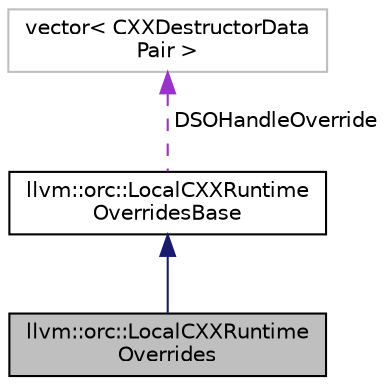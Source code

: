 digraph "llvm::orc::LocalCXXRuntimeOverrides"
{
 // LATEX_PDF_SIZE
  bgcolor="transparent";
  edge [fontname="Helvetica",fontsize="10",labelfontname="Helvetica",labelfontsize="10"];
  node [fontname="Helvetica",fontsize="10",shape=record];
  Node1 [label="llvm::orc::LocalCXXRuntime\lOverrides",height=0.2,width=0.4,color="black", fillcolor="grey75", style="filled", fontcolor="black",tooltip=" "];
  Node2 -> Node1 [dir="back",color="midnightblue",fontsize="10",style="solid",fontname="Helvetica"];
  Node2 [label="llvm::orc::LocalCXXRuntime\lOverridesBase",height=0.2,width=0.4,color="black",URL="$classllvm_1_1orc_1_1LocalCXXRuntimeOverridesBase.html",tooltip="Support class for static dtor execution."];
  Node3 -> Node2 [dir="back",color="darkorchid3",fontsize="10",style="dashed",label=" DSOHandleOverride" ,fontname="Helvetica"];
  Node3 [label="vector\< CXXDestructorData\lPair \>",height=0.2,width=0.4,color="grey75",tooltip=" "];
}
